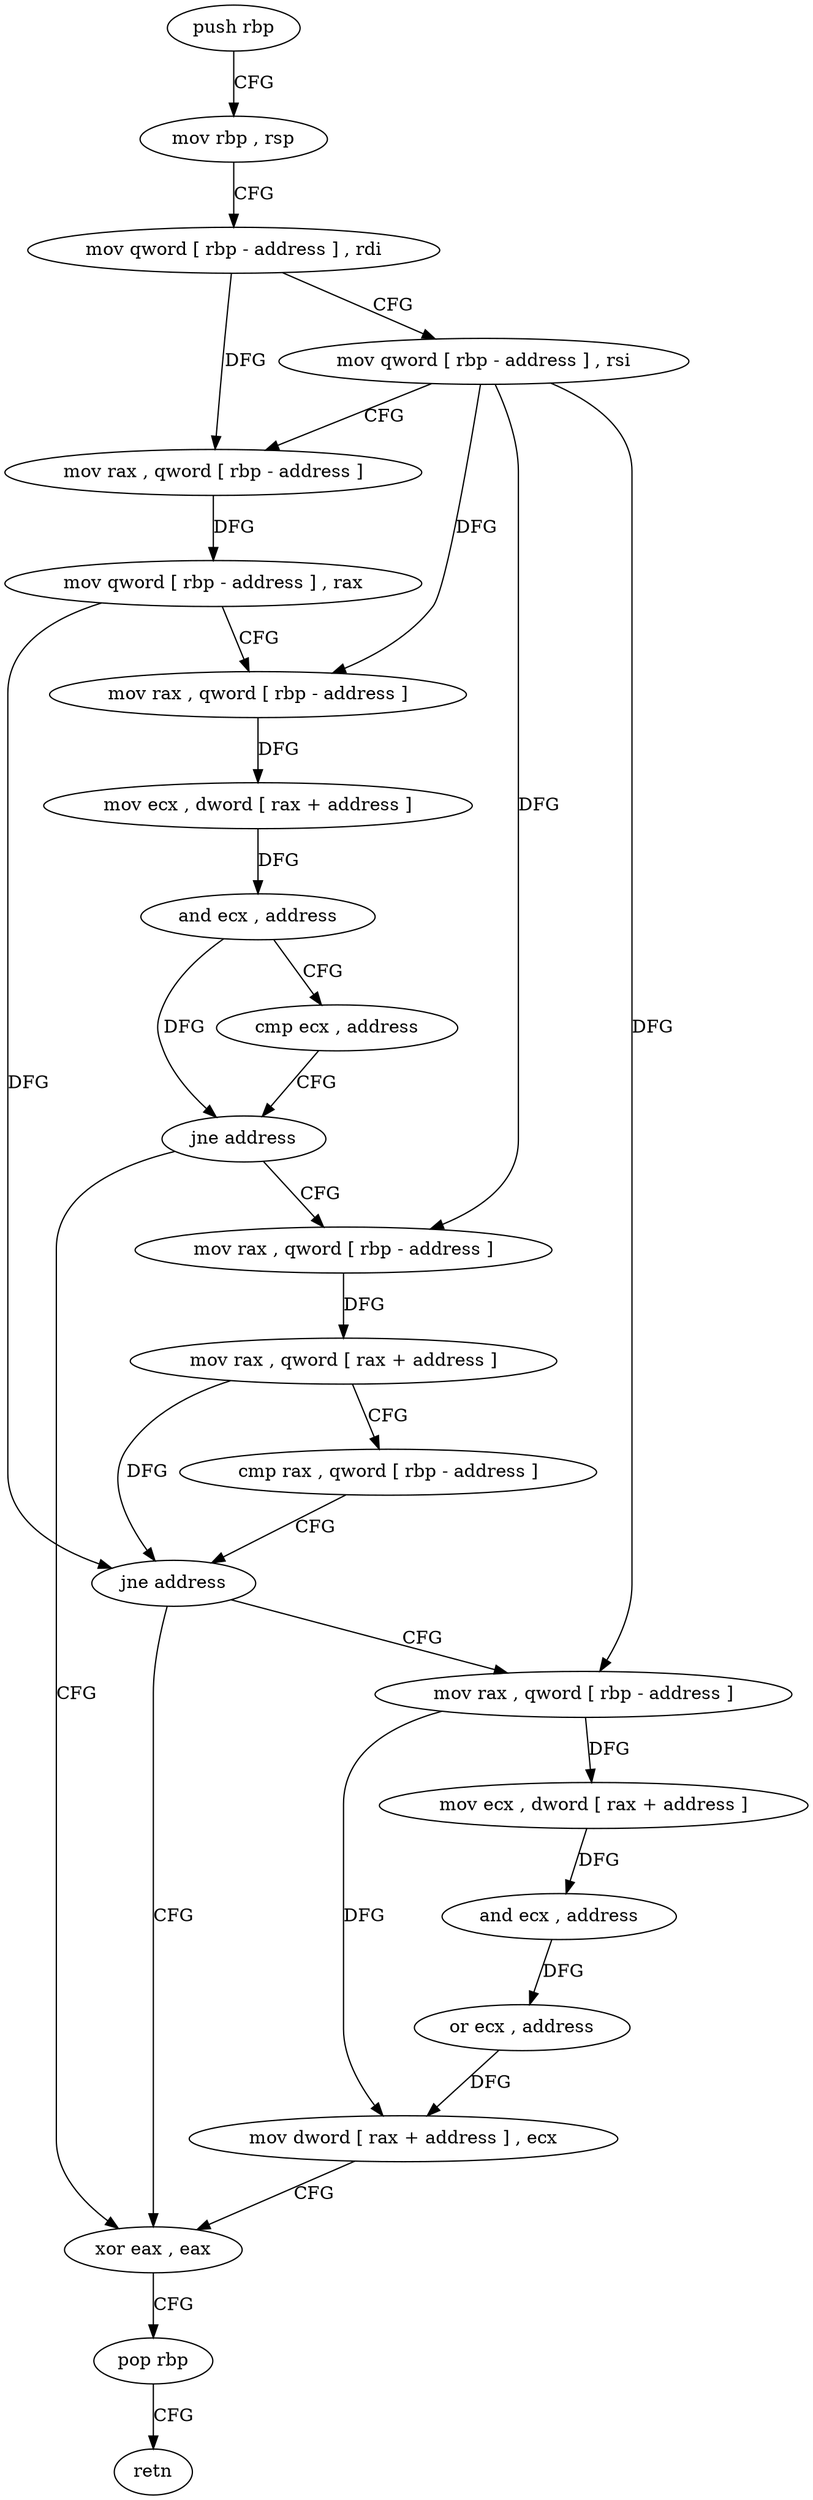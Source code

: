 digraph "func" {
"4268512" [label = "push rbp" ]
"4268513" [label = "mov rbp , rsp" ]
"4268516" [label = "mov qword [ rbp - address ] , rdi" ]
"4268520" [label = "mov qword [ rbp - address ] , rsi" ]
"4268524" [label = "mov rax , qword [ rbp - address ]" ]
"4268528" [label = "mov qword [ rbp - address ] , rax" ]
"4268532" [label = "mov rax , qword [ rbp - address ]" ]
"4268536" [label = "mov ecx , dword [ rax + address ]" ]
"4268539" [label = "and ecx , address" ]
"4268545" [label = "cmp ecx , address" ]
"4268548" [label = "jne address" ]
"4268594" [label = "xor eax , eax" ]
"4268554" [label = "mov rax , qword [ rbp - address ]" ]
"4268596" [label = "pop rbp" ]
"4268597" [label = "retn" ]
"4268558" [label = "mov rax , qword [ rax + address ]" ]
"4268562" [label = "cmp rax , qword [ rbp - address ]" ]
"4268566" [label = "jne address" ]
"4268572" [label = "mov rax , qword [ rbp - address ]" ]
"4268576" [label = "mov ecx , dword [ rax + address ]" ]
"4268579" [label = "and ecx , address" ]
"4268585" [label = "or ecx , address" ]
"4268591" [label = "mov dword [ rax + address ] , ecx" ]
"4268512" -> "4268513" [ label = "CFG" ]
"4268513" -> "4268516" [ label = "CFG" ]
"4268516" -> "4268520" [ label = "CFG" ]
"4268516" -> "4268524" [ label = "DFG" ]
"4268520" -> "4268524" [ label = "CFG" ]
"4268520" -> "4268532" [ label = "DFG" ]
"4268520" -> "4268554" [ label = "DFG" ]
"4268520" -> "4268572" [ label = "DFG" ]
"4268524" -> "4268528" [ label = "DFG" ]
"4268528" -> "4268532" [ label = "CFG" ]
"4268528" -> "4268566" [ label = "DFG" ]
"4268532" -> "4268536" [ label = "DFG" ]
"4268536" -> "4268539" [ label = "DFG" ]
"4268539" -> "4268545" [ label = "CFG" ]
"4268539" -> "4268548" [ label = "DFG" ]
"4268545" -> "4268548" [ label = "CFG" ]
"4268548" -> "4268594" [ label = "CFG" ]
"4268548" -> "4268554" [ label = "CFG" ]
"4268594" -> "4268596" [ label = "CFG" ]
"4268554" -> "4268558" [ label = "DFG" ]
"4268596" -> "4268597" [ label = "CFG" ]
"4268558" -> "4268562" [ label = "CFG" ]
"4268558" -> "4268566" [ label = "DFG" ]
"4268562" -> "4268566" [ label = "CFG" ]
"4268566" -> "4268594" [ label = "CFG" ]
"4268566" -> "4268572" [ label = "CFG" ]
"4268572" -> "4268576" [ label = "DFG" ]
"4268572" -> "4268591" [ label = "DFG" ]
"4268576" -> "4268579" [ label = "DFG" ]
"4268579" -> "4268585" [ label = "DFG" ]
"4268585" -> "4268591" [ label = "DFG" ]
"4268591" -> "4268594" [ label = "CFG" ]
}
